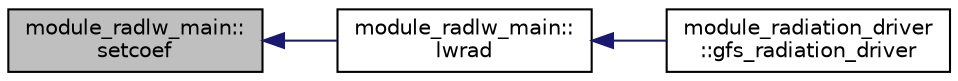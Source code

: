 digraph "module_radlw_main::setcoef"
{
  edge [fontname="Helvetica",fontsize="10",labelfontname="Helvetica",labelfontsize="10"];
  node [fontname="Helvetica",fontsize="10",shape=record];
  rankdir="LR";
  Node52 [label="module_radlw_main::\lsetcoef",height=0.2,width=0.4,color="black", fillcolor="grey75", style="filled", fontcolor="black"];
  Node52 -> Node53 [dir="back",color="midnightblue",fontsize="10",style="solid",fontname="Helvetica"];
  Node53 [label="module_radlw_main::\llwrad",height=0.2,width=0.4,color="black", fillcolor="white", style="filled",URL="$group__module__radlw__main.html#gaf20db29eaadab298ccd8b6bf489a53f4",tooltip="This subroutine is the main LW radiation routine. "];
  Node53 -> Node54 [dir="back",color="midnightblue",fontsize="10",style="solid",fontname="Helvetica"];
  Node54 [label="module_radiation_driver\l::gfs_radiation_driver",height=0.2,width=0.4,color="black", fillcolor="white", style="filled",URL="$group__module__radiation__driver.html#ga9c5872d3bd177315e79977d40245a99a",tooltip="This subroutine is the driver of main radiation calculations. It sets up column profiles, such as pressure, temperature, moisture, gases, clouds, aerosols, etc., as well as surface radiative characteristics, such as surface albedo, and emissivity. The call of this subroutine is placed inside both the time advancing loop and the horizontal grid loop. "];
}
